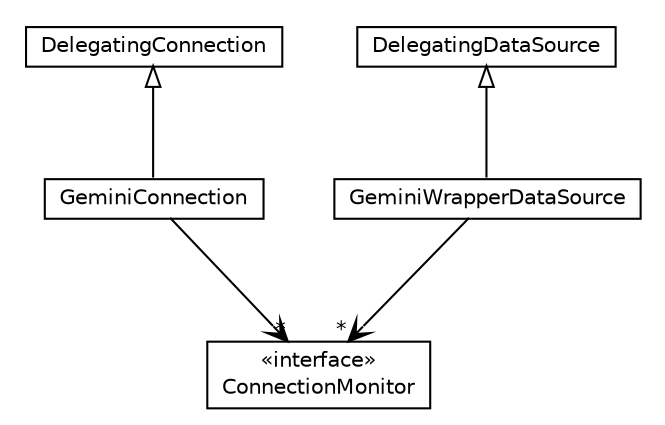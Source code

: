 #!/usr/local/bin/dot
#
# Class diagram 
# Generated by UMLGraph version R5_6_6-8-g8d7759 (http://www.umlgraph.org/)
#

digraph G {
	edge [fontname="Helvetica",fontsize=10,labelfontname="Helvetica",labelfontsize=10];
	node [fontname="Helvetica",fontsize=10,shape=plaintext];
	nodesep=0.25;
	ranksep=0.5;
	// org.dayatang.dsmonitor.GeminiWrapperDataSource
	c15249 [label=<<table title="org.dayatang.dsmonitor.GeminiWrapperDataSource" border="0" cellborder="1" cellspacing="0" cellpadding="2" port="p" href="./GeminiWrapperDataSource.html">
		<tr><td><table border="0" cellspacing="0" cellpadding="1">
<tr><td align="center" balign="center"> GeminiWrapperDataSource </td></tr>
		</table></td></tr>
		</table>>, URL="./GeminiWrapperDataSource.html", fontname="Helvetica", fontcolor="black", fontsize=10.0];
	// org.dayatang.dsmonitor.GeminiConnection
	c15250 [label=<<table title="org.dayatang.dsmonitor.GeminiConnection" border="0" cellborder="1" cellspacing="0" cellpadding="2" port="p" href="./GeminiConnection.html">
		<tr><td><table border="0" cellspacing="0" cellpadding="1">
<tr><td align="center" balign="center"> GeminiConnection </td></tr>
		</table></td></tr>
		</table>>, URL="./GeminiConnection.html", fontname="Helvetica", fontcolor="black", fontsize=10.0];
	// org.dayatang.dsmonitor.DelegatingDataSource
	c15251 [label=<<table title="org.dayatang.dsmonitor.DelegatingDataSource" border="0" cellborder="1" cellspacing="0" cellpadding="2" port="p" href="./DelegatingDataSource.html">
		<tr><td><table border="0" cellspacing="0" cellpadding="1">
<tr><td align="center" balign="center"> DelegatingDataSource </td></tr>
		</table></td></tr>
		</table>>, URL="./DelegatingDataSource.html", fontname="Helvetica", fontcolor="black", fontsize=10.0];
	// org.dayatang.dsmonitor.DelegatingConnection
	c15252 [label=<<table title="org.dayatang.dsmonitor.DelegatingConnection" border="0" cellborder="1" cellspacing="0" cellpadding="2" port="p" href="./DelegatingConnection.html">
		<tr><td><table border="0" cellspacing="0" cellpadding="1">
<tr><td align="center" balign="center"> DelegatingConnection </td></tr>
		</table></td></tr>
		</table>>, URL="./DelegatingConnection.html", fontname="Helvetica", fontcolor="black", fontsize=10.0];
	// org.dayatang.dsmonitor.ConnectionMonitor
	c15253 [label=<<table title="org.dayatang.dsmonitor.ConnectionMonitor" border="0" cellborder="1" cellspacing="0" cellpadding="2" port="p" href="./ConnectionMonitor.html">
		<tr><td><table border="0" cellspacing="0" cellpadding="1">
<tr><td align="center" balign="center"> &#171;interface&#187; </td></tr>
<tr><td align="center" balign="center"> ConnectionMonitor </td></tr>
		</table></td></tr>
		</table>>, URL="./ConnectionMonitor.html", fontname="Helvetica", fontcolor="black", fontsize=10.0];
	//org.dayatang.dsmonitor.GeminiWrapperDataSource extends org.dayatang.dsmonitor.DelegatingDataSource
	c15251:p -> c15249:p [dir=back,arrowtail=empty];
	//org.dayatang.dsmonitor.GeminiConnection extends org.dayatang.dsmonitor.DelegatingConnection
	c15252:p -> c15250:p [dir=back,arrowtail=empty];
	// org.dayatang.dsmonitor.GeminiWrapperDataSource NAVASSOC org.dayatang.dsmonitor.ConnectionMonitor
	c15249:p -> c15253:p [taillabel="", label=" "headlabel="*", fontname="Helvetica", fontcolor="black", fontsize=10.0, color="black", arrowhead=open];
	// org.dayatang.dsmonitor.GeminiConnection NAVASSOC org.dayatang.dsmonitor.ConnectionMonitor
	c15250:p -> c15253:p [taillabel="", label=" "headlabel="*", fontname="Helvetica", fontcolor="black", fontsize=10.0, color="black", arrowhead=open];
}

